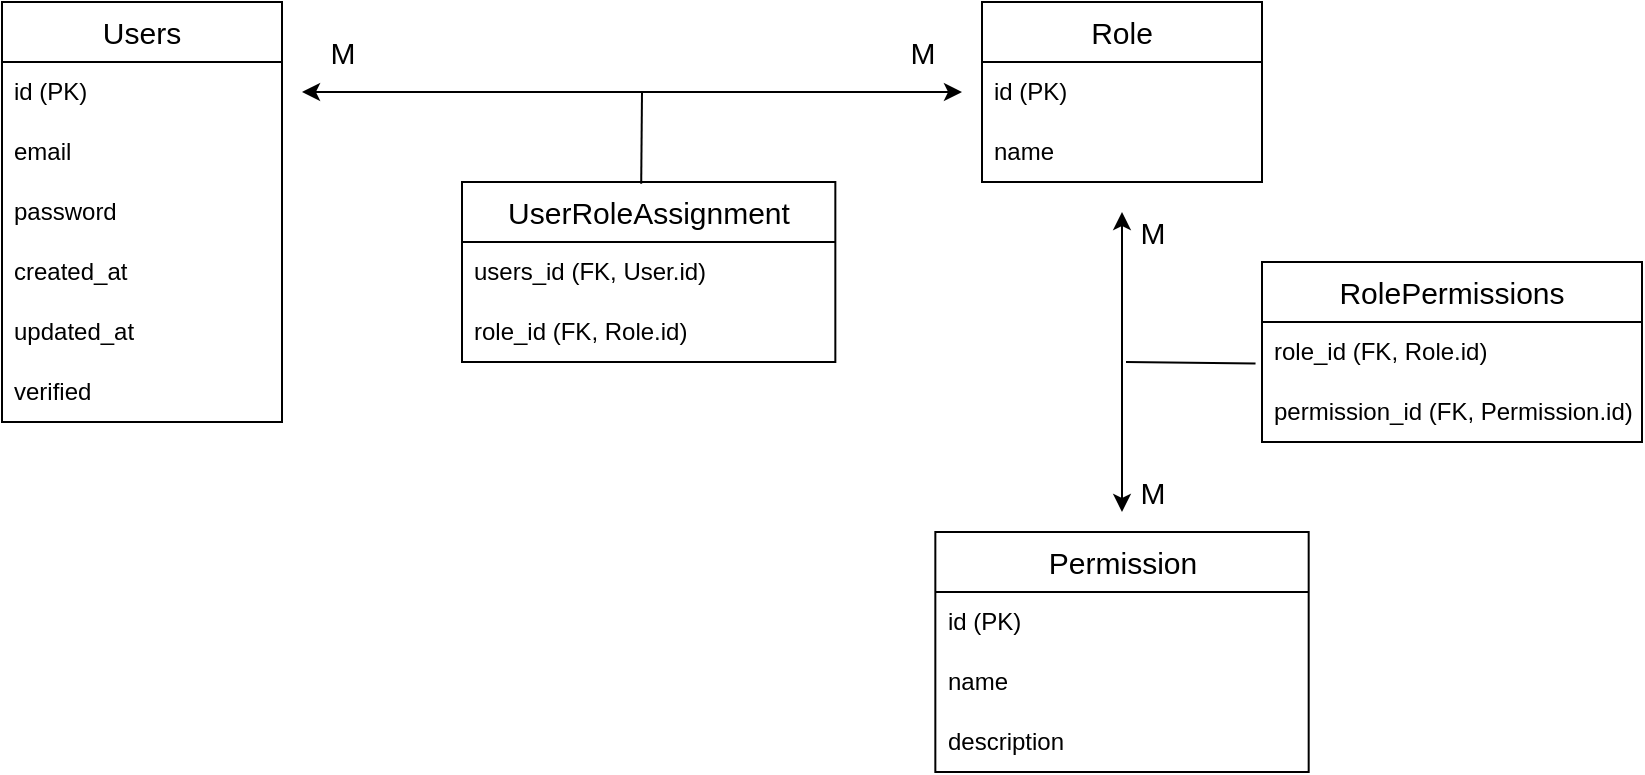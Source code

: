 <mxfile version="20.8.16" type="device"><diagram name="Página-1" id="5JbE0YPwjtw_ZdSgKkAG"><mxGraphModel dx="913" dy="-1072" grid="1" gridSize="10" guides="1" tooltips="1" connect="1" arrows="1" fold="1" page="1" pageScale="1" pageWidth="1169" pageHeight="827" math="0" shadow="0"><root><mxCell id="0"/><mxCell id="1" parent="0"/><mxCell id="_2K2jgz-c4vT5hZxuE_W-1" value="Users" style="swimlane;fontStyle=0;childLayout=stackLayout;horizontal=1;startSize=30;horizontalStack=0;resizeParent=1;resizeParentMax=0;resizeLast=0;collapsible=1;marginBottom=0;whiteSpace=wrap;html=1;fontSize=15;" vertex="1" parent="1"><mxGeometry x="250" y="1860" width="140" height="210" as="geometry"/></mxCell><mxCell id="_2K2jgz-c4vT5hZxuE_W-2" value="id (PK)" style="text;strokeColor=none;fillColor=none;align=left;verticalAlign=middle;spacingLeft=4;spacingRight=4;overflow=hidden;points=[[0,0.5],[1,0.5]];portConstraint=eastwest;rotatable=0;whiteSpace=wrap;html=1;" vertex="1" parent="_2K2jgz-c4vT5hZxuE_W-1"><mxGeometry y="30" width="140" height="30" as="geometry"/></mxCell><mxCell id="_2K2jgz-c4vT5hZxuE_W-3" value="email" style="text;strokeColor=none;fillColor=none;align=left;verticalAlign=middle;spacingLeft=4;spacingRight=4;overflow=hidden;points=[[0,0.5],[1,0.5]];portConstraint=eastwest;rotatable=0;whiteSpace=wrap;html=1;" vertex="1" parent="_2K2jgz-c4vT5hZxuE_W-1"><mxGeometry y="60" width="140" height="30" as="geometry"/></mxCell><mxCell id="_2K2jgz-c4vT5hZxuE_W-4" value="password" style="text;strokeColor=none;fillColor=none;align=left;verticalAlign=middle;spacingLeft=4;spacingRight=4;overflow=hidden;points=[[0,0.5],[1,0.5]];portConstraint=eastwest;rotatable=0;whiteSpace=wrap;html=1;" vertex="1" parent="_2K2jgz-c4vT5hZxuE_W-1"><mxGeometry y="90" width="140" height="30" as="geometry"/></mxCell><mxCell id="_2K2jgz-c4vT5hZxuE_W-8" value="created_at" style="text;strokeColor=none;fillColor=none;align=left;verticalAlign=middle;spacingLeft=4;spacingRight=4;overflow=hidden;points=[[0,0.5],[1,0.5]];portConstraint=eastwest;rotatable=0;whiteSpace=wrap;html=1;" vertex="1" parent="_2K2jgz-c4vT5hZxuE_W-1"><mxGeometry y="120" width="140" height="30" as="geometry"/></mxCell><mxCell id="_2K2jgz-c4vT5hZxuE_W-9" value="updated_at" style="text;strokeColor=none;fillColor=none;align=left;verticalAlign=middle;spacingLeft=4;spacingRight=4;overflow=hidden;points=[[0,0.5],[1,0.5]];portConstraint=eastwest;rotatable=0;whiteSpace=wrap;html=1;" vertex="1" parent="_2K2jgz-c4vT5hZxuE_W-1"><mxGeometry y="150" width="140" height="30" as="geometry"/></mxCell><mxCell id="_2K2jgz-c4vT5hZxuE_W-37" value="verified" style="text;strokeColor=none;fillColor=none;align=left;verticalAlign=middle;spacingLeft=4;spacingRight=4;overflow=hidden;points=[[0,0.5],[1,0.5]];portConstraint=eastwest;rotatable=0;whiteSpace=wrap;html=1;" vertex="1" parent="_2K2jgz-c4vT5hZxuE_W-1"><mxGeometry y="180" width="140" height="30" as="geometry"/></mxCell><mxCell id="_2K2jgz-c4vT5hZxuE_W-10" value="Role" style="swimlane;fontStyle=0;childLayout=stackLayout;horizontal=1;startSize=30;horizontalStack=0;resizeParent=1;resizeParentMax=0;resizeLast=0;collapsible=1;marginBottom=0;whiteSpace=wrap;html=1;fontSize=15;" vertex="1" parent="1"><mxGeometry x="740" y="1860" width="140" height="90" as="geometry"/></mxCell><mxCell id="_2K2jgz-c4vT5hZxuE_W-11" value="id (PK)" style="text;strokeColor=none;fillColor=none;align=left;verticalAlign=middle;spacingLeft=4;spacingRight=4;overflow=hidden;points=[[0,0.5],[1,0.5]];portConstraint=eastwest;rotatable=0;whiteSpace=wrap;html=1;" vertex="1" parent="_2K2jgz-c4vT5hZxuE_W-10"><mxGeometry y="30" width="140" height="30" as="geometry"/></mxCell><mxCell id="_2K2jgz-c4vT5hZxuE_W-12" value="name" style="text;strokeColor=none;fillColor=none;align=left;verticalAlign=middle;spacingLeft=4;spacingRight=4;overflow=hidden;points=[[0,0.5],[1,0.5]];portConstraint=eastwest;rotatable=0;whiteSpace=wrap;html=1;" vertex="1" parent="_2K2jgz-c4vT5hZxuE_W-10"><mxGeometry y="60" width="140" height="30" as="geometry"/></mxCell><mxCell id="_2K2jgz-c4vT5hZxuE_W-18" value="UserRoleAssignment" style="swimlane;fontStyle=0;childLayout=stackLayout;horizontal=1;startSize=30;horizontalStack=0;resizeParent=1;resizeParentMax=0;resizeLast=0;collapsible=1;marginBottom=0;whiteSpace=wrap;html=1;fontSize=15;" vertex="1" parent="1"><mxGeometry x="480" y="1950" width="186.67" height="90" as="geometry"/></mxCell><mxCell id="_2K2jgz-c4vT5hZxuE_W-19" value="users_id (FK, User.id)" style="text;strokeColor=none;fillColor=none;align=left;verticalAlign=middle;spacingLeft=4;spacingRight=4;overflow=hidden;points=[[0,0.5],[1,0.5]];portConstraint=eastwest;rotatable=0;whiteSpace=wrap;html=1;" vertex="1" parent="_2K2jgz-c4vT5hZxuE_W-18"><mxGeometry y="30" width="186.67" height="30" as="geometry"/></mxCell><mxCell id="_2K2jgz-c4vT5hZxuE_W-20" value="role_id (FK, Role.id)" style="text;strokeColor=none;fillColor=none;align=left;verticalAlign=middle;spacingLeft=4;spacingRight=4;overflow=hidden;points=[[0,0.5],[1,0.5]];portConstraint=eastwest;rotatable=0;whiteSpace=wrap;html=1;" vertex="1" parent="_2K2jgz-c4vT5hZxuE_W-18"><mxGeometry y="60" width="186.67" height="30" as="geometry"/></mxCell><mxCell id="_2K2jgz-c4vT5hZxuE_W-21" value="Permission" style="swimlane;fontStyle=0;childLayout=stackLayout;horizontal=1;startSize=30;horizontalStack=0;resizeParent=1;resizeParentMax=0;resizeLast=0;collapsible=1;marginBottom=0;whiteSpace=wrap;html=1;fontSize=15;" vertex="1" parent="1"><mxGeometry x="716.67" y="2125" width="186.67" height="120" as="geometry"/></mxCell><mxCell id="_2K2jgz-c4vT5hZxuE_W-22" value="id (PK)" style="text;strokeColor=none;fillColor=none;align=left;verticalAlign=middle;spacingLeft=4;spacingRight=4;overflow=hidden;points=[[0,0.5],[1,0.5]];portConstraint=eastwest;rotatable=0;whiteSpace=wrap;html=1;" vertex="1" parent="_2K2jgz-c4vT5hZxuE_W-21"><mxGeometry y="30" width="186.67" height="30" as="geometry"/></mxCell><mxCell id="_2K2jgz-c4vT5hZxuE_W-23" value="name" style="text;strokeColor=none;fillColor=none;align=left;verticalAlign=middle;spacingLeft=4;spacingRight=4;overflow=hidden;points=[[0,0.5],[1,0.5]];portConstraint=eastwest;rotatable=0;whiteSpace=wrap;html=1;" vertex="1" parent="_2K2jgz-c4vT5hZxuE_W-21"><mxGeometry y="60" width="186.67" height="30" as="geometry"/></mxCell><mxCell id="_2K2jgz-c4vT5hZxuE_W-24" value="description" style="text;strokeColor=none;fillColor=none;align=left;verticalAlign=middle;spacingLeft=4;spacingRight=4;overflow=hidden;points=[[0,0.5],[1,0.5]];portConstraint=eastwest;rotatable=0;whiteSpace=wrap;html=1;" vertex="1" parent="_2K2jgz-c4vT5hZxuE_W-21"><mxGeometry y="90" width="186.67" height="30" as="geometry"/></mxCell><mxCell id="_2K2jgz-c4vT5hZxuE_W-26" value="" style="endArrow=classic;startArrow=classic;html=1;rounded=0;fontSize=15;" edge="1" parent="1"><mxGeometry width="50" height="50" relative="1" as="geometry"><mxPoint x="810" y="2115" as="sourcePoint"/><mxPoint x="810" y="1965" as="targetPoint"/></mxGeometry></mxCell><mxCell id="_2K2jgz-c4vT5hZxuE_W-27" value="M" style="text;html=1;align=center;verticalAlign=middle;resizable=0;points=[];autosize=1;strokeColor=none;fillColor=none;fontSize=15;" vertex="1" parent="1"><mxGeometry x="805" y="1960" width="40" height="30" as="geometry"/></mxCell><mxCell id="_2K2jgz-c4vT5hZxuE_W-28" value="M" style="text;html=1;align=center;verticalAlign=middle;resizable=0;points=[];autosize=1;strokeColor=none;fillColor=none;fontSize=15;" vertex="1" parent="1"><mxGeometry x="805" y="2090" width="40" height="30" as="geometry"/></mxCell><mxCell id="_2K2jgz-c4vT5hZxuE_W-29" value="" style="endArrow=classic;startArrow=classic;html=1;rounded=0;fontSize=15;" edge="1" parent="1"><mxGeometry width="50" height="50" relative="1" as="geometry"><mxPoint x="400" y="1905" as="sourcePoint"/><mxPoint x="730" y="1905" as="targetPoint"/></mxGeometry></mxCell><mxCell id="_2K2jgz-c4vT5hZxuE_W-30" value="M" style="text;html=1;align=center;verticalAlign=middle;resizable=0;points=[];autosize=1;strokeColor=none;fillColor=none;fontSize=15;" vertex="1" parent="1"><mxGeometry x="400" y="1870" width="40" height="30" as="geometry"/></mxCell><mxCell id="_2K2jgz-c4vT5hZxuE_W-31" value="M" style="text;html=1;align=center;verticalAlign=middle;resizable=0;points=[];autosize=1;strokeColor=none;fillColor=none;fontSize=15;" vertex="1" parent="1"><mxGeometry x="690" y="1870" width="40" height="30" as="geometry"/></mxCell><mxCell id="_2K2jgz-c4vT5hZxuE_W-33" value="" style="endArrow=none;html=1;rounded=0;fontSize=15;exitX=0.48;exitY=0.01;exitDx=0;exitDy=0;exitPerimeter=0;" edge="1" parent="1" source="_2K2jgz-c4vT5hZxuE_W-18"><mxGeometry width="50" height="50" relative="1" as="geometry"><mxPoint x="560" y="1955" as="sourcePoint"/><mxPoint x="570" y="1905" as="targetPoint"/></mxGeometry></mxCell><mxCell id="_2K2jgz-c4vT5hZxuE_W-34" value="RolePermissions" style="swimlane;fontStyle=0;childLayout=stackLayout;horizontal=1;startSize=30;horizontalStack=0;resizeParent=1;resizeParentMax=0;resizeLast=0;collapsible=1;marginBottom=0;whiteSpace=wrap;html=1;fontSize=15;" vertex="1" parent="1"><mxGeometry x="880" y="1990" width="190" height="90" as="geometry"/></mxCell><mxCell id="_2K2jgz-c4vT5hZxuE_W-36" value="role_id (FK, Role.id)" style="text;strokeColor=none;fillColor=none;align=left;verticalAlign=middle;spacingLeft=4;spacingRight=4;overflow=hidden;points=[[0,0.5],[1,0.5]];portConstraint=eastwest;rotatable=0;whiteSpace=wrap;html=1;" vertex="1" parent="_2K2jgz-c4vT5hZxuE_W-34"><mxGeometry y="30" width="190" height="30" as="geometry"/></mxCell><mxCell id="_2K2jgz-c4vT5hZxuE_W-35" value="permission_id (FK, Permission.id)" style="text;strokeColor=none;fillColor=none;align=left;verticalAlign=middle;spacingLeft=4;spacingRight=4;overflow=hidden;points=[[0,0.5],[1,0.5]];portConstraint=eastwest;rotatable=0;whiteSpace=wrap;html=1;" vertex="1" parent="_2K2jgz-c4vT5hZxuE_W-34"><mxGeometry y="60" width="190" height="30" as="geometry"/></mxCell><mxCell id="_2K2jgz-c4vT5hZxuE_W-38" value="" style="endArrow=none;html=1;rounded=0;fontSize=15;entryX=-0.017;entryY=0.69;entryDx=0;entryDy=0;entryPerimeter=0;" edge="1" parent="1" target="_2K2jgz-c4vT5hZxuE_W-36"><mxGeometry width="50" height="50" relative="1" as="geometry"><mxPoint x="812" y="2040" as="sourcePoint"/><mxPoint x="844.68" y="2010" as="targetPoint"/></mxGeometry></mxCell></root></mxGraphModel></diagram></mxfile>